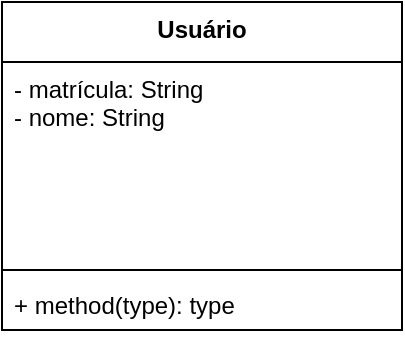 <mxfile version="22.0.8" type="github">
  <diagram name="Página-1" id="5RjolrXJ5xIiqX68p7FF">
    <mxGraphModel dx="880" dy="478" grid="1" gridSize="10" guides="1" tooltips="1" connect="1" arrows="1" fold="1" page="1" pageScale="1" pageWidth="827" pageHeight="1169" math="0" shadow="0">
      <root>
        <mxCell id="0" />
        <mxCell id="1" parent="0" />
        <mxCell id="FC__0p2ePISTInMvMSEd-16" value="Usuário" style="swimlane;fontStyle=1;align=center;verticalAlign=top;childLayout=stackLayout;horizontal=1;startSize=30;horizontalStack=0;resizeParent=1;resizeParentMax=0;resizeLast=0;collapsible=1;marginBottom=0;whiteSpace=wrap;html=1;" vertex="1" parent="1">
          <mxGeometry x="250" y="50" width="200" height="164" as="geometry" />
        </mxCell>
        <mxCell id="FC__0p2ePISTInMvMSEd-17" value="- matrícula: String&lt;br&gt;- nome: String" style="text;strokeColor=none;fillColor=none;align=left;verticalAlign=top;spacingLeft=4;spacingRight=4;overflow=hidden;rotatable=0;points=[[0,0.5],[1,0.5]];portConstraint=eastwest;whiteSpace=wrap;html=1;" vertex="1" parent="FC__0p2ePISTInMvMSEd-16">
          <mxGeometry y="30" width="200" height="100" as="geometry" />
        </mxCell>
        <mxCell id="FC__0p2ePISTInMvMSEd-18" value="" style="line;strokeWidth=1;fillColor=none;align=left;verticalAlign=middle;spacingTop=-1;spacingLeft=3;spacingRight=3;rotatable=0;labelPosition=right;points=[];portConstraint=eastwest;strokeColor=inherit;" vertex="1" parent="FC__0p2ePISTInMvMSEd-16">
          <mxGeometry y="130" width="200" height="8" as="geometry" />
        </mxCell>
        <mxCell id="FC__0p2ePISTInMvMSEd-19" value="+ method(type): type" style="text;strokeColor=none;fillColor=none;align=left;verticalAlign=top;spacingLeft=4;spacingRight=4;overflow=hidden;rotatable=0;points=[[0,0.5],[1,0.5]];portConstraint=eastwest;whiteSpace=wrap;html=1;" vertex="1" parent="FC__0p2ePISTInMvMSEd-16">
          <mxGeometry y="138" width="200" height="26" as="geometry" />
        </mxCell>
      </root>
    </mxGraphModel>
  </diagram>
</mxfile>
